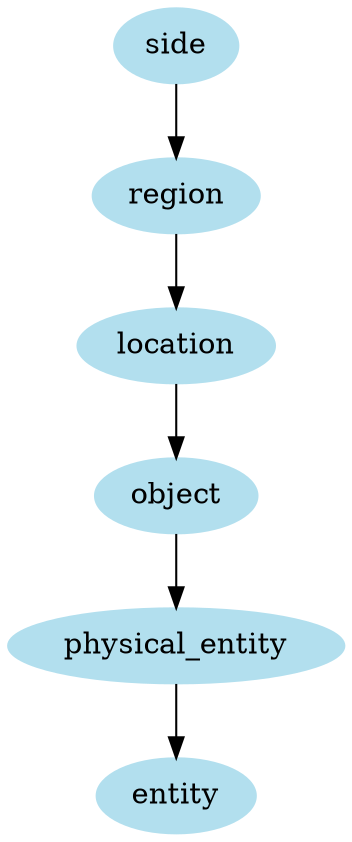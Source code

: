 digraph unix {
	node [color=lightblue2 style=filled]
	size="6,6"
	side -> region
	region -> location
	location -> object
	object -> physical_entity
	physical_entity -> entity
}

